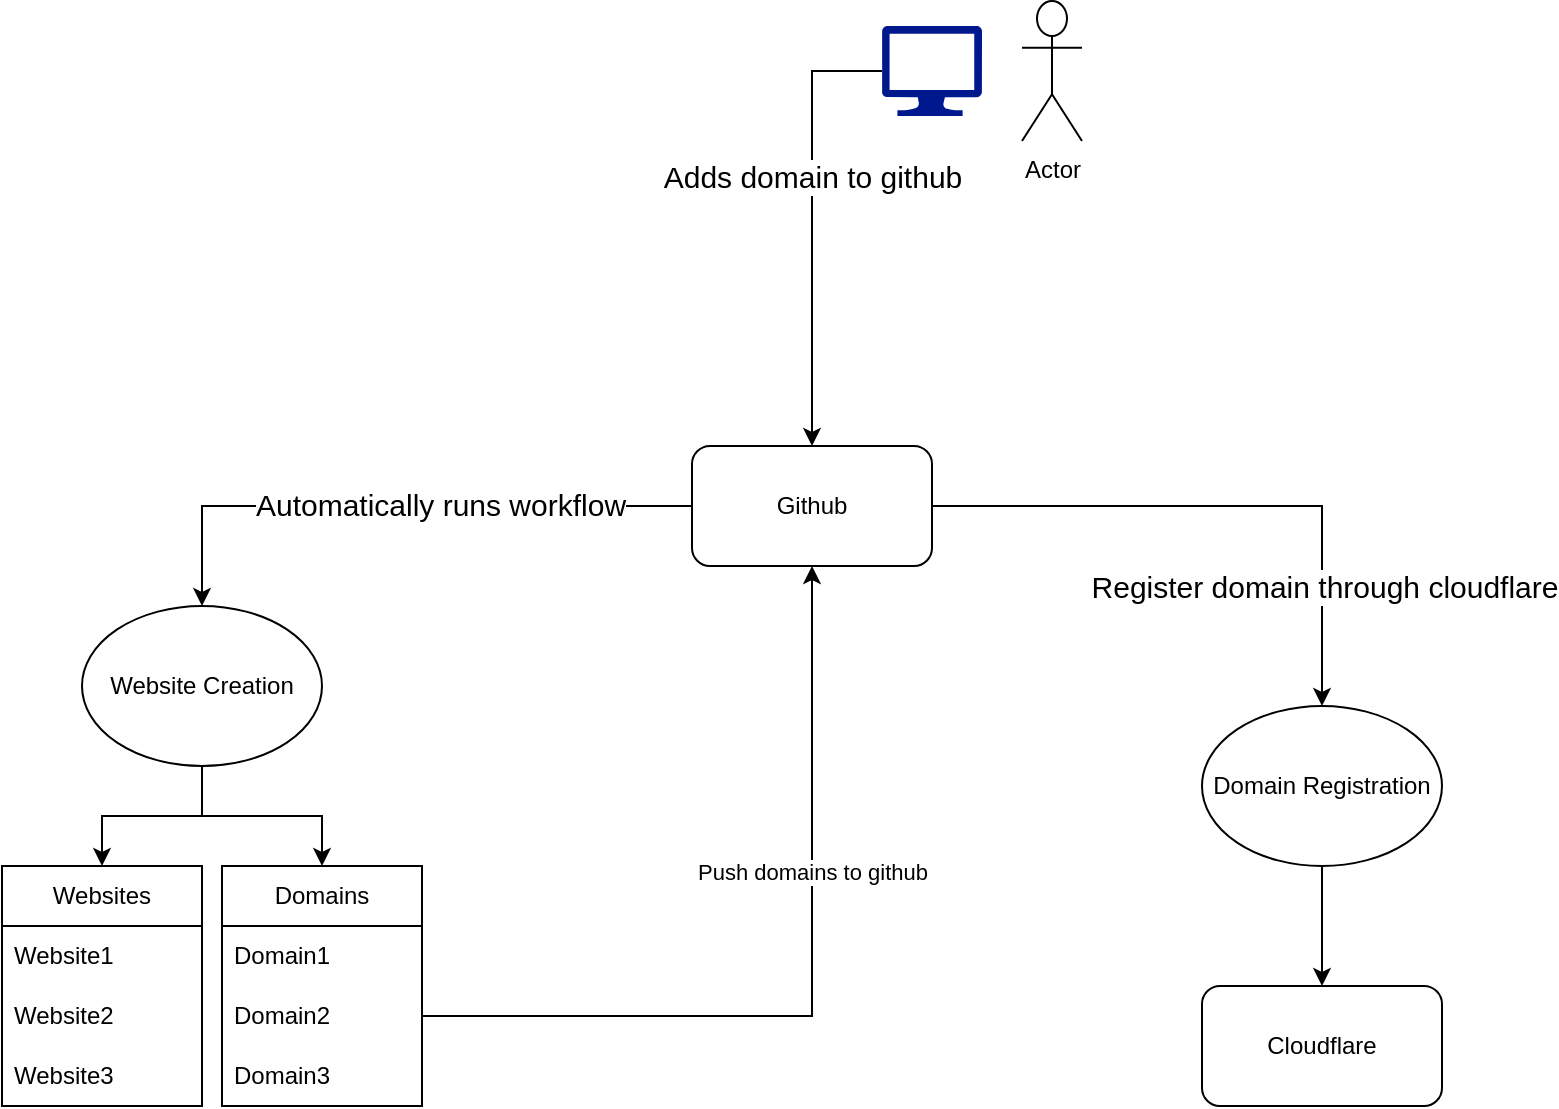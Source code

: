 <mxfile version="21.2.2" type="github">
  <diagram name="Page-1" id="OHU9wAy245O7qlROUTTO">
    <mxGraphModel dx="1434" dy="796" grid="0" gridSize="10" guides="1" tooltips="1" connect="1" arrows="1" fold="1" page="1" pageScale="1" pageWidth="850" pageHeight="1100" math="0" shadow="0">
      <root>
        <mxCell id="0" />
        <mxCell id="1" parent="0" />
        <mxCell id="dGWG_sC8McWYThyw6kNz-21" style="edgeStyle=orthogonalEdgeStyle;rounded=0;orthogonalLoop=1;jettySize=auto;html=1;entryX=0.5;entryY=0;entryDx=0;entryDy=0;" parent="1" source="dGWG_sC8McWYThyw6kNz-1" target="dGWG_sC8McWYThyw6kNz-10" edge="1">
          <mxGeometry relative="1" as="geometry" />
        </mxCell>
        <mxCell id="dGWG_sC8McWYThyw6kNz-22" style="edgeStyle=orthogonalEdgeStyle;rounded=0;orthogonalLoop=1;jettySize=auto;html=1;" parent="1" source="dGWG_sC8McWYThyw6kNz-1" target="dGWG_sC8McWYThyw6kNz-16" edge="1">
          <mxGeometry relative="1" as="geometry" />
        </mxCell>
        <mxCell id="dGWG_sC8McWYThyw6kNz-1" value="Website Creation" style="ellipse;whiteSpace=wrap;html=1;" parent="1" vertex="1">
          <mxGeometry x="60" y="330" width="120" height="80" as="geometry" />
        </mxCell>
        <mxCell id="dGWG_sC8McWYThyw6kNz-42" style="edgeStyle=orthogonalEdgeStyle;rounded=0;orthogonalLoop=1;jettySize=auto;html=1;entryX=0.5;entryY=0;entryDx=0;entryDy=0;" parent="1" source="dGWG_sC8McWYThyw6kNz-2" target="dGWG_sC8McWYThyw6kNz-41" edge="1">
          <mxGeometry relative="1" as="geometry" />
        </mxCell>
        <mxCell id="dGWG_sC8McWYThyw6kNz-2" value="Domain Registration" style="ellipse;whiteSpace=wrap;html=1;" parent="1" vertex="1">
          <mxGeometry x="620" y="380" width="120" height="80" as="geometry" />
        </mxCell>
        <mxCell id="dGWG_sC8McWYThyw6kNz-25" style="edgeStyle=orthogonalEdgeStyle;rounded=0;orthogonalLoop=1;jettySize=auto;html=1;entryX=0.5;entryY=0;entryDx=0;entryDy=0;" parent="1" source="dGWG_sC8McWYThyw6kNz-3" target="dGWG_sC8McWYThyw6kNz-2" edge="1">
          <mxGeometry relative="1" as="geometry">
            <Array as="points">
              <mxPoint x="680" y="280" />
            </Array>
          </mxGeometry>
        </mxCell>
        <mxCell id="dGWG_sC8McWYThyw6kNz-38" value="Register domain through cloudflare" style="edgeLabel;html=1;align=center;verticalAlign=middle;resizable=0;points=[];fontSize=15;" parent="dGWG_sC8McWYThyw6kNz-25" vertex="1" connectable="0">
          <mxGeometry x="-0.292" y="-2" relative="1" as="geometry">
            <mxPoint x="91" y="38" as="offset" />
          </mxGeometry>
        </mxCell>
        <mxCell id="dGWG_sC8McWYThyw6kNz-26" style="edgeStyle=orthogonalEdgeStyle;rounded=0;orthogonalLoop=1;jettySize=auto;html=1;entryX=0.5;entryY=0;entryDx=0;entryDy=0;" parent="1" source="dGWG_sC8McWYThyw6kNz-3" target="dGWG_sC8McWYThyw6kNz-1" edge="1">
          <mxGeometry relative="1" as="geometry" />
        </mxCell>
        <mxCell id="dGWG_sC8McWYThyw6kNz-37" value="Automatically runs workflow" style="edgeLabel;html=1;align=center;verticalAlign=middle;resizable=0;points=[];fontSize=15;" parent="dGWG_sC8McWYThyw6kNz-26" vertex="1" connectable="0">
          <mxGeometry x="-0.147" y="-1" relative="1" as="geometry">
            <mxPoint as="offset" />
          </mxGeometry>
        </mxCell>
        <mxCell id="dGWG_sC8McWYThyw6kNz-3" value="Github" style="rounded=1;whiteSpace=wrap;html=1;" parent="1" vertex="1">
          <mxGeometry x="365" y="250" width="120" height="60" as="geometry" />
        </mxCell>
        <mxCell id="dGWG_sC8McWYThyw6kNz-10" value="Domains" style="swimlane;fontStyle=0;childLayout=stackLayout;horizontal=1;startSize=30;horizontalStack=0;resizeParent=1;resizeParentMax=0;resizeLast=0;collapsible=1;marginBottom=0;whiteSpace=wrap;html=1;" parent="1" vertex="1">
          <mxGeometry x="130" y="460" width="100" height="120" as="geometry" />
        </mxCell>
        <mxCell id="dGWG_sC8McWYThyw6kNz-11" value="Domain1" style="text;strokeColor=none;fillColor=none;align=left;verticalAlign=middle;spacingLeft=4;spacingRight=4;overflow=hidden;points=[[0,0.5],[1,0.5]];portConstraint=eastwest;rotatable=0;whiteSpace=wrap;html=1;" parent="dGWG_sC8McWYThyw6kNz-10" vertex="1">
          <mxGeometry y="30" width="100" height="30" as="geometry" />
        </mxCell>
        <mxCell id="dGWG_sC8McWYThyw6kNz-12" value="Domain2" style="text;strokeColor=none;fillColor=none;align=left;verticalAlign=middle;spacingLeft=4;spacingRight=4;overflow=hidden;points=[[0,0.5],[1,0.5]];portConstraint=eastwest;rotatable=0;whiteSpace=wrap;html=1;" parent="dGWG_sC8McWYThyw6kNz-10" vertex="1">
          <mxGeometry y="60" width="100" height="30" as="geometry" />
        </mxCell>
        <mxCell id="dGWG_sC8McWYThyw6kNz-13" value="Domain3" style="text;strokeColor=none;fillColor=none;align=left;verticalAlign=middle;spacingLeft=4;spacingRight=4;overflow=hidden;points=[[0,0.5],[1,0.5]];portConstraint=eastwest;rotatable=0;whiteSpace=wrap;html=1;" parent="dGWG_sC8McWYThyw6kNz-10" vertex="1">
          <mxGeometry y="90" width="100" height="30" as="geometry" />
        </mxCell>
        <mxCell id="dGWG_sC8McWYThyw6kNz-16" value="Websites" style="swimlane;fontStyle=0;childLayout=stackLayout;horizontal=1;startSize=30;horizontalStack=0;resizeParent=1;resizeParentMax=0;resizeLast=0;collapsible=1;marginBottom=0;whiteSpace=wrap;html=1;" parent="1" vertex="1">
          <mxGeometry x="20" y="460" width="100" height="120" as="geometry" />
        </mxCell>
        <mxCell id="dGWG_sC8McWYThyw6kNz-17" value="Website1" style="text;strokeColor=none;fillColor=none;align=left;verticalAlign=middle;spacingLeft=4;spacingRight=4;overflow=hidden;points=[[0,0.5],[1,0.5]];portConstraint=eastwest;rotatable=0;whiteSpace=wrap;html=1;" parent="dGWG_sC8McWYThyw6kNz-16" vertex="1">
          <mxGeometry y="30" width="100" height="30" as="geometry" />
        </mxCell>
        <mxCell id="dGWG_sC8McWYThyw6kNz-18" value="Website2" style="text;strokeColor=none;fillColor=none;align=left;verticalAlign=middle;spacingLeft=4;spacingRight=4;overflow=hidden;points=[[0,0.5],[1,0.5]];portConstraint=eastwest;rotatable=0;whiteSpace=wrap;html=1;" parent="dGWG_sC8McWYThyw6kNz-16" vertex="1">
          <mxGeometry y="60" width="100" height="30" as="geometry" />
        </mxCell>
        <mxCell id="dGWG_sC8McWYThyw6kNz-19" value="Website3" style="text;strokeColor=none;fillColor=none;align=left;verticalAlign=middle;spacingLeft=4;spacingRight=4;overflow=hidden;points=[[0,0.5],[1,0.5]];portConstraint=eastwest;rotatable=0;whiteSpace=wrap;html=1;" parent="dGWG_sC8McWYThyw6kNz-16" vertex="1">
          <mxGeometry y="90" width="100" height="30" as="geometry" />
        </mxCell>
        <mxCell id="dGWG_sC8McWYThyw6kNz-23" style="edgeStyle=orthogonalEdgeStyle;rounded=0;orthogonalLoop=1;jettySize=auto;html=1;entryX=0.5;entryY=1;entryDx=0;entryDy=0;" parent="1" source="dGWG_sC8McWYThyw6kNz-12" target="dGWG_sC8McWYThyw6kNz-3" edge="1">
          <mxGeometry relative="1" as="geometry" />
        </mxCell>
        <mxCell id="dGWG_sC8McWYThyw6kNz-24" value="Push domains to github" style="edgeLabel;html=1;align=center;verticalAlign=middle;resizable=0;points=[];" parent="dGWG_sC8McWYThyw6kNz-23" vertex="1" connectable="0">
          <mxGeometry x="0.274" relative="1" as="geometry">
            <mxPoint as="offset" />
          </mxGeometry>
        </mxCell>
        <mxCell id="dGWG_sC8McWYThyw6kNz-28" value="Actor" style="shape=umlActor;verticalLabelPosition=bottom;verticalAlign=top;html=1;outlineConnect=0;" parent="1" vertex="1">
          <mxGeometry x="530" y="27.5" width="30" height="70" as="geometry" />
        </mxCell>
        <mxCell id="dGWG_sC8McWYThyw6kNz-35" style="edgeStyle=orthogonalEdgeStyle;rounded=0;orthogonalLoop=1;jettySize=auto;html=1;exitX=0;exitY=0.5;exitDx=0;exitDy=0;exitPerimeter=0;entryX=0.5;entryY=0;entryDx=0;entryDy=0;" parent="1" source="dGWG_sC8McWYThyw6kNz-33" target="dGWG_sC8McWYThyw6kNz-3" edge="1">
          <mxGeometry relative="1" as="geometry" />
        </mxCell>
        <mxCell id="dGWG_sC8McWYThyw6kNz-36" value="Adds domain to github" style="edgeLabel;html=1;align=center;verticalAlign=middle;resizable=0;points=[];fontSize=15;" parent="dGWG_sC8McWYThyw6kNz-35" vertex="1" connectable="0">
          <mxGeometry x="-0.214" relative="1" as="geometry">
            <mxPoint as="offset" />
          </mxGeometry>
        </mxCell>
        <mxCell id="dGWG_sC8McWYThyw6kNz-33" value="" style="sketch=0;aspect=fixed;pointerEvents=1;shadow=0;dashed=0;html=1;strokeColor=none;labelPosition=center;verticalLabelPosition=bottom;verticalAlign=top;align=center;fillColor=#00188D;shape=mxgraph.azure.computer" parent="1" vertex="1">
          <mxGeometry x="460" y="40" width="50" height="45" as="geometry" />
        </mxCell>
        <mxCell id="dGWG_sC8McWYThyw6kNz-41" value="Cloudflare" style="rounded=1;whiteSpace=wrap;html=1;" parent="1" vertex="1">
          <mxGeometry x="620" y="520" width="120" height="60" as="geometry" />
        </mxCell>
      </root>
    </mxGraphModel>
  </diagram>
</mxfile>
